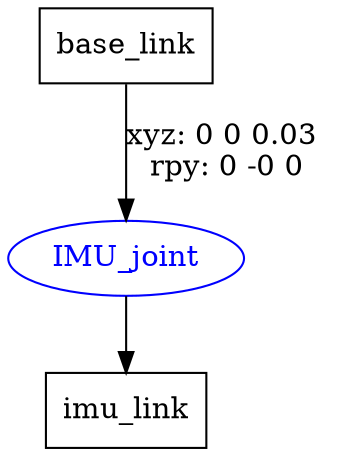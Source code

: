 digraph G {
node [shape=box];
"base_link" [label="base_link"];
"imu_link" [label="imu_link"];
node [shape=ellipse, color=blue, fontcolor=blue];
"base_link" -> "IMU_joint" [label="xyz: 0 0 0.03 \nrpy: 0 -0 0"]
"IMU_joint" -> "imu_link"
}
